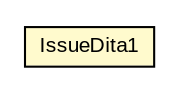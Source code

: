 #!/usr/local/bin/dot
#
# Class diagram 
# Generated by UMLGraph version 5.1 (http://www.umlgraph.org/)
#

digraph G {
	edge [fontname="arial",fontsize=10,labelfontname="arial",labelfontsize=10];
	node [fontname="arial",fontsize=10,shape=plaintext];
	nodesep=0.25;
	ranksep=0.5;
	// com.helger.schematron.supplementary.IssueDita1
	c1259 [label=<<table title="com.helger.schematron.supplementary.IssueDita1" border="0" cellborder="1" cellspacing="0" cellpadding="2" port="p" bgcolor="lemonChiffon" href="./IssueDita1.html">
		<tr><td><table border="0" cellspacing="0" cellpadding="1">
<tr><td align="center" balign="center"> IssueDita1 </td></tr>
		</table></td></tr>
		</table>>, fontname="arial", fontcolor="black", fontsize=10.0];
}

